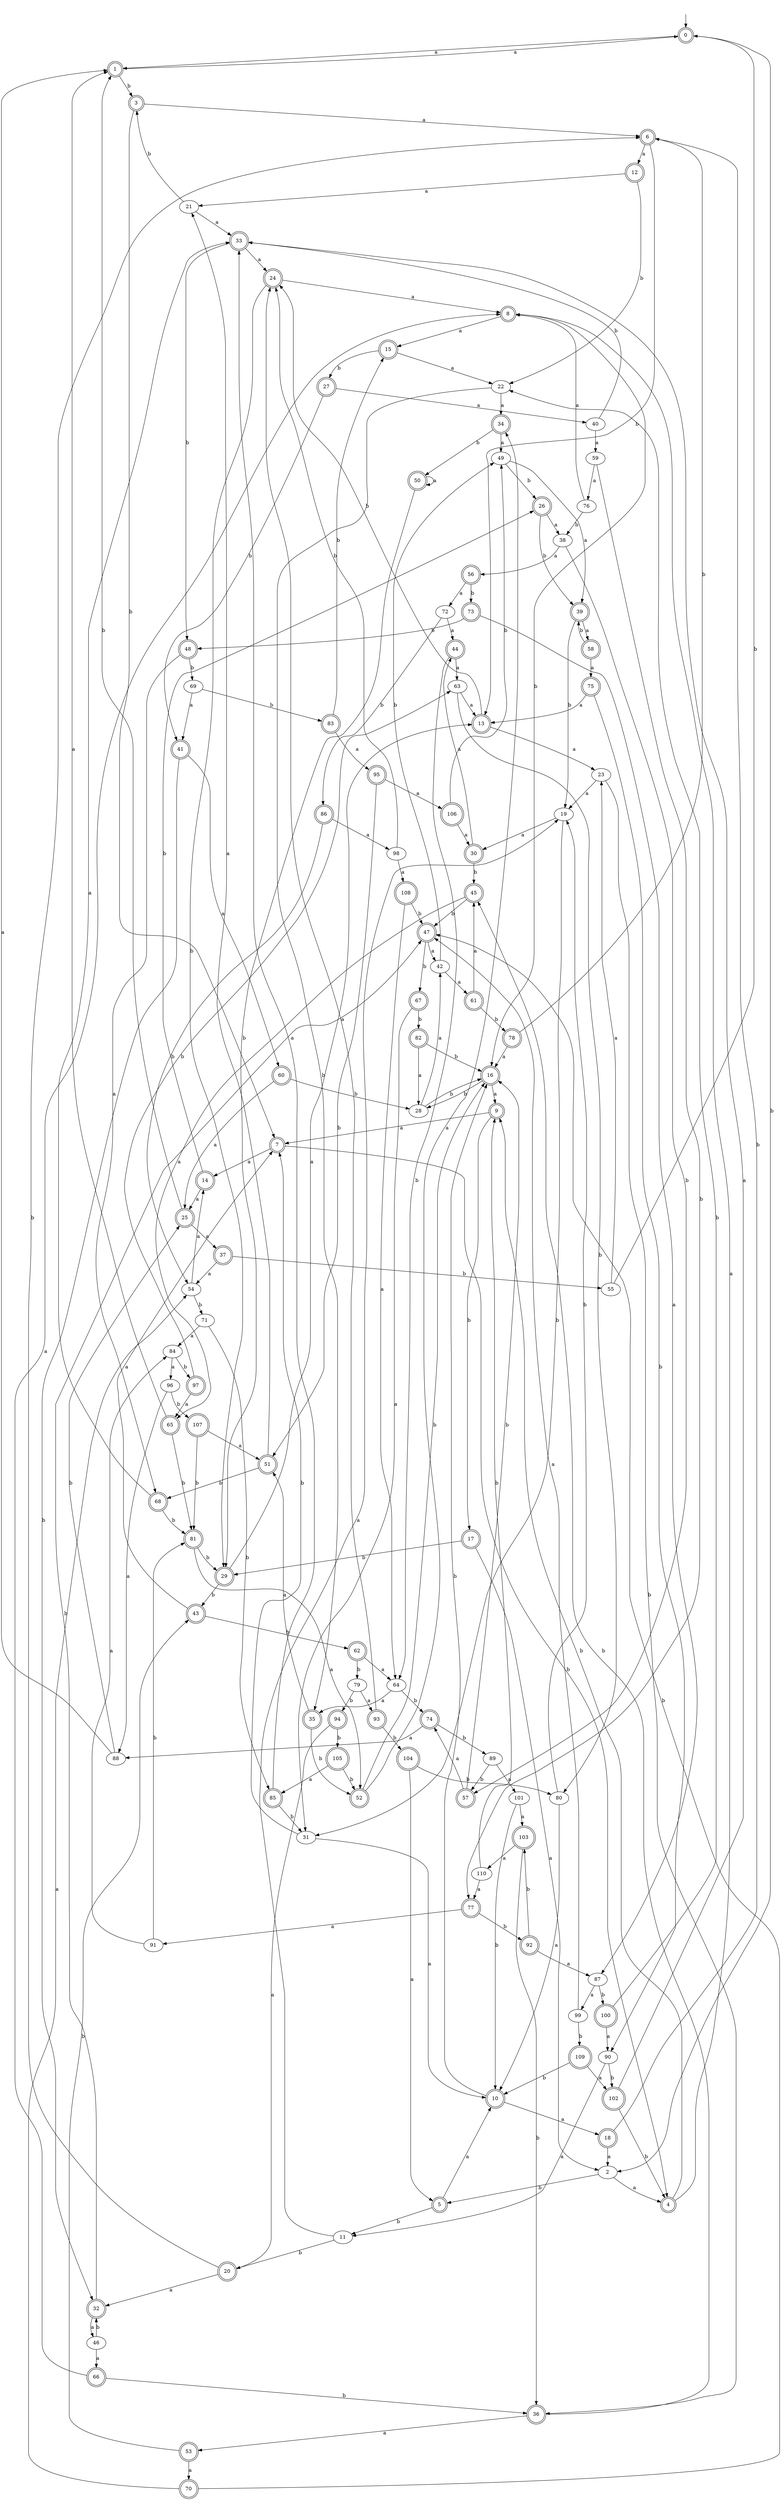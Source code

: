 digraph RandomDFA {
  __start0 [label="", shape=none];
  __start0 -> 0 [label=""];
  0 [shape=circle] [shape=doublecircle]
  0 -> 1 [label="a"]
  0 -> 2 [label="b"]
  1 [shape=doublecircle]
  1 -> 0 [label="a"]
  1 -> 3 [label="b"]
  2
  2 -> 4 [label="a"]
  2 -> 5 [label="b"]
  3 [shape=doublecircle]
  3 -> 6 [label="a"]
  3 -> 7 [label="b"]
  4 [shape=doublecircle]
  4 -> 8 [label="a"]
  4 -> 9 [label="b"]
  5 [shape=doublecircle]
  5 -> 10 [label="a"]
  5 -> 11 [label="b"]
  6 [shape=doublecircle]
  6 -> 12 [label="a"]
  6 -> 13 [label="b"]
  7 [shape=doublecircle]
  7 -> 14 [label="a"]
  7 -> 4 [label="b"]
  8 [shape=doublecircle]
  8 -> 15 [label="a"]
  8 -> 16 [label="b"]
  9 [shape=doublecircle]
  9 -> 7 [label="a"]
  9 -> 17 [label="b"]
  10 [shape=doublecircle]
  10 -> 18 [label="a"]
  10 -> 16 [label="b"]
  11
  11 -> 19 [label="a"]
  11 -> 20 [label="b"]
  12 [shape=doublecircle]
  12 -> 21 [label="a"]
  12 -> 22 [label="b"]
  13 [shape=doublecircle]
  13 -> 23 [label="a"]
  13 -> 24 [label="b"]
  14 [shape=doublecircle]
  14 -> 25 [label="a"]
  14 -> 26 [label="b"]
  15 [shape=doublecircle]
  15 -> 22 [label="a"]
  15 -> 27 [label="b"]
  16 [shape=doublecircle]
  16 -> 9 [label="a"]
  16 -> 28 [label="b"]
  17 [shape=doublecircle]
  17 -> 2 [label="a"]
  17 -> 29 [label="b"]
  18 [shape=doublecircle]
  18 -> 2 [label="a"]
  18 -> 6 [label="b"]
  19
  19 -> 30 [label="a"]
  19 -> 31 [label="b"]
  20 [shape=doublecircle]
  20 -> 32 [label="a"]
  20 -> 6 [label="b"]
  21
  21 -> 33 [label="a"]
  21 -> 3 [label="b"]
  22
  22 -> 34 [label="a"]
  22 -> 35 [label="b"]
  23
  23 -> 19 [label="a"]
  23 -> 36 [label="b"]
  24 [shape=doublecircle]
  24 -> 8 [label="a"]
  24 -> 29 [label="b"]
  25 [shape=doublecircle]
  25 -> 37 [label="a"]
  25 -> 1 [label="b"]
  26 [shape=doublecircle]
  26 -> 38 [label="a"]
  26 -> 39 [label="b"]
  27 [shape=doublecircle]
  27 -> 40 [label="a"]
  27 -> 41 [label="b"]
  28
  28 -> 42 [label="a"]
  28 -> 16 [label="b"]
  29 [shape=doublecircle]
  29 -> 13 [label="a"]
  29 -> 43 [label="b"]
  30 [shape=doublecircle]
  30 -> 44 [label="a"]
  30 -> 45 [label="b"]
  31
  31 -> 10 [label="a"]
  31 -> 7 [label="b"]
  32 [shape=doublecircle]
  32 -> 46 [label="a"]
  32 -> 47 [label="b"]
  33 [shape=doublecircle]
  33 -> 24 [label="a"]
  33 -> 48 [label="b"]
  34 [shape=doublecircle]
  34 -> 49 [label="a"]
  34 -> 50 [label="b"]
  35 [shape=doublecircle]
  35 -> 51 [label="a"]
  35 -> 52 [label="b"]
  36 [shape=doublecircle]
  36 -> 53 [label="a"]
  36 -> 45 [label="b"]
  37 [shape=doublecircle]
  37 -> 54 [label="a"]
  37 -> 55 [label="b"]
  38
  38 -> 56 [label="a"]
  38 -> 57 [label="b"]
  39 [shape=doublecircle]
  39 -> 58 [label="a"]
  39 -> 19 [label="b"]
  40
  40 -> 59 [label="a"]
  40 -> 33 [label="b"]
  41 [shape=doublecircle]
  41 -> 60 [label="a"]
  41 -> 32 [label="b"]
  42
  42 -> 61 [label="a"]
  42 -> 49 [label="b"]
  43 [shape=doublecircle]
  43 -> 7 [label="a"]
  43 -> 62 [label="b"]
  44 [shape=doublecircle]
  44 -> 63 [label="a"]
  44 -> 64 [label="b"]
  45 [shape=doublecircle]
  45 -> 65 [label="a"]
  45 -> 47 [label="b"]
  46
  46 -> 66 [label="a"]
  46 -> 32 [label="b"]
  47 [shape=doublecircle]
  47 -> 42 [label="a"]
  47 -> 67 [label="b"]
  48 [shape=doublecircle]
  48 -> 68 [label="a"]
  48 -> 69 [label="b"]
  49
  49 -> 39 [label="a"]
  49 -> 26 [label="b"]
  50 [shape=doublecircle]
  50 -> 50 [label="a"]
  50 -> 29 [label="b"]
  51 [shape=doublecircle]
  51 -> 21 [label="a"]
  51 -> 68 [label="b"]
  52 [shape=doublecircle]
  52 -> 34 [label="a"]
  52 -> 16 [label="b"]
  53 [shape=doublecircle]
  53 -> 70 [label="a"]
  53 -> 43 [label="b"]
  54
  54 -> 14 [label="a"]
  54 -> 71 [label="b"]
  55
  55 -> 23 [label="a"]
  55 -> 0 [label="b"]
  56 [shape=doublecircle]
  56 -> 72 [label="a"]
  56 -> 73 [label="b"]
  57 [shape=doublecircle]
  57 -> 74 [label="a"]
  57 -> 16 [label="b"]
  58 [shape=doublecircle]
  58 -> 75 [label="a"]
  58 -> 39 [label="b"]
  59
  59 -> 76 [label="a"]
  59 -> 77 [label="b"]
  60 [shape=doublecircle]
  60 -> 25 [label="a"]
  60 -> 28 [label="b"]
  61 [shape=doublecircle]
  61 -> 45 [label="a"]
  61 -> 78 [label="b"]
  62 [shape=doublecircle]
  62 -> 64 [label="a"]
  62 -> 79 [label="b"]
  63
  63 -> 13 [label="a"]
  63 -> 80 [label="b"]
  64
  64 -> 35 [label="a"]
  64 -> 74 [label="b"]
  65 [shape=doublecircle]
  65 -> 1 [label="a"]
  65 -> 81 [label="b"]
  66 [shape=doublecircle]
  66 -> 8 [label="a"]
  66 -> 36 [label="b"]
  67 [shape=doublecircle]
  67 -> 31 [label="a"]
  67 -> 82 [label="b"]
  68 [shape=doublecircle]
  68 -> 33 [label="a"]
  68 -> 81 [label="b"]
  69
  69 -> 41 [label="a"]
  69 -> 83 [label="b"]
  70 [shape=doublecircle]
  70 -> 54 [label="a"]
  70 -> 47 [label="b"]
  71
  71 -> 84 [label="a"]
  71 -> 85 [label="b"]
  72
  72 -> 44 [label="a"]
  72 -> 86 [label="b"]
  73 [shape=doublecircle]
  73 -> 87 [label="a"]
  73 -> 48 [label="b"]
  74 [shape=doublecircle]
  74 -> 88 [label="a"]
  74 -> 89 [label="b"]
  75 [shape=doublecircle]
  75 -> 13 [label="a"]
  75 -> 90 [label="b"]
  76
  76 -> 8 [label="a"]
  76 -> 38 [label="b"]
  77 [shape=doublecircle]
  77 -> 91 [label="a"]
  77 -> 92 [label="b"]
  78 [shape=doublecircle]
  78 -> 16 [label="a"]
  78 -> 6 [label="b"]
  79
  79 -> 93 [label="a"]
  79 -> 94 [label="b"]
  80
  80 -> 10 [label="a"]
  80 -> 19 [label="b"]
  81 [shape=doublecircle]
  81 -> 52 [label="a"]
  81 -> 29 [label="b"]
  82 [shape=doublecircle]
  82 -> 28 [label="a"]
  82 -> 16 [label="b"]
  83 [shape=doublecircle]
  83 -> 95 [label="a"]
  83 -> 15 [label="b"]
  84
  84 -> 96 [label="a"]
  84 -> 97 [label="b"]
  85 [shape=doublecircle]
  85 -> 33 [label="a"]
  85 -> 31 [label="b"]
  86 [shape=doublecircle]
  86 -> 98 [label="a"]
  86 -> 54 [label="b"]
  87
  87 -> 99 [label="a"]
  87 -> 100 [label="b"]
  88
  88 -> 1 [label="a"]
  88 -> 25 [label="b"]
  89
  89 -> 101 [label="a"]
  89 -> 57 [label="b"]
  90
  90 -> 11 [label="a"]
  90 -> 102 [label="b"]
  91
  91 -> 84 [label="a"]
  91 -> 81 [label="b"]
  92 [shape=doublecircle]
  92 -> 87 [label="a"]
  92 -> 103 [label="b"]
  93 [shape=doublecircle]
  93 -> 24 [label="a"]
  93 -> 104 [label="b"]
  94 [shape=doublecircle]
  94 -> 20 [label="a"]
  94 -> 105 [label="b"]
  95 [shape=doublecircle]
  95 -> 106 [label="a"]
  95 -> 51 [label="b"]
  96
  96 -> 88 [label="a"]
  96 -> 107 [label="b"]
  97 [shape=doublecircle]
  97 -> 65 [label="a"]
  97 -> 63 [label="b"]
  98
  98 -> 108 [label="a"]
  98 -> 24 [label="b"]
  99
  99 -> 47 [label="a"]
  99 -> 109 [label="b"]
  100 [shape=doublecircle]
  100 -> 90 [label="a"]
  100 -> 22 [label="b"]
  101
  101 -> 103 [label="a"]
  101 -> 10 [label="b"]
  102 [shape=doublecircle]
  102 -> 33 [label="a"]
  102 -> 4 [label="b"]
  103 [shape=doublecircle]
  103 -> 110 [label="a"]
  103 -> 36 [label="b"]
  104 [shape=doublecircle]
  104 -> 5 [label="a"]
  104 -> 80 [label="b"]
  105 [shape=doublecircle]
  105 -> 85 [label="a"]
  105 -> 52 [label="b"]
  106 [shape=doublecircle]
  106 -> 30 [label="a"]
  106 -> 49 [label="b"]
  107 [shape=doublecircle]
  107 -> 51 [label="a"]
  107 -> 81 [label="b"]
  108 [shape=doublecircle]
  108 -> 64 [label="a"]
  108 -> 47 [label="b"]
  109 [shape=doublecircle]
  109 -> 102 [label="a"]
  109 -> 10 [label="b"]
  110
  110 -> 77 [label="a"]
  110 -> 9 [label="b"]
}

